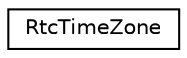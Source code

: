 digraph "Graphical Class Hierarchy"
{
 // LATEX_PDF_SIZE
  edge [fontname="Helvetica",fontsize="10",labelfontname="Helvetica",labelfontsize="10"];
  node [fontname="Helvetica",fontsize="10",shape=record];
  rankdir="LR";
  Node0 [label="RtcTimeZone",height=0.2,width=0.4,color="black", fillcolor="white", style="filled",URL="$structRtcTimeZone.html",tooltip=" "];
}
